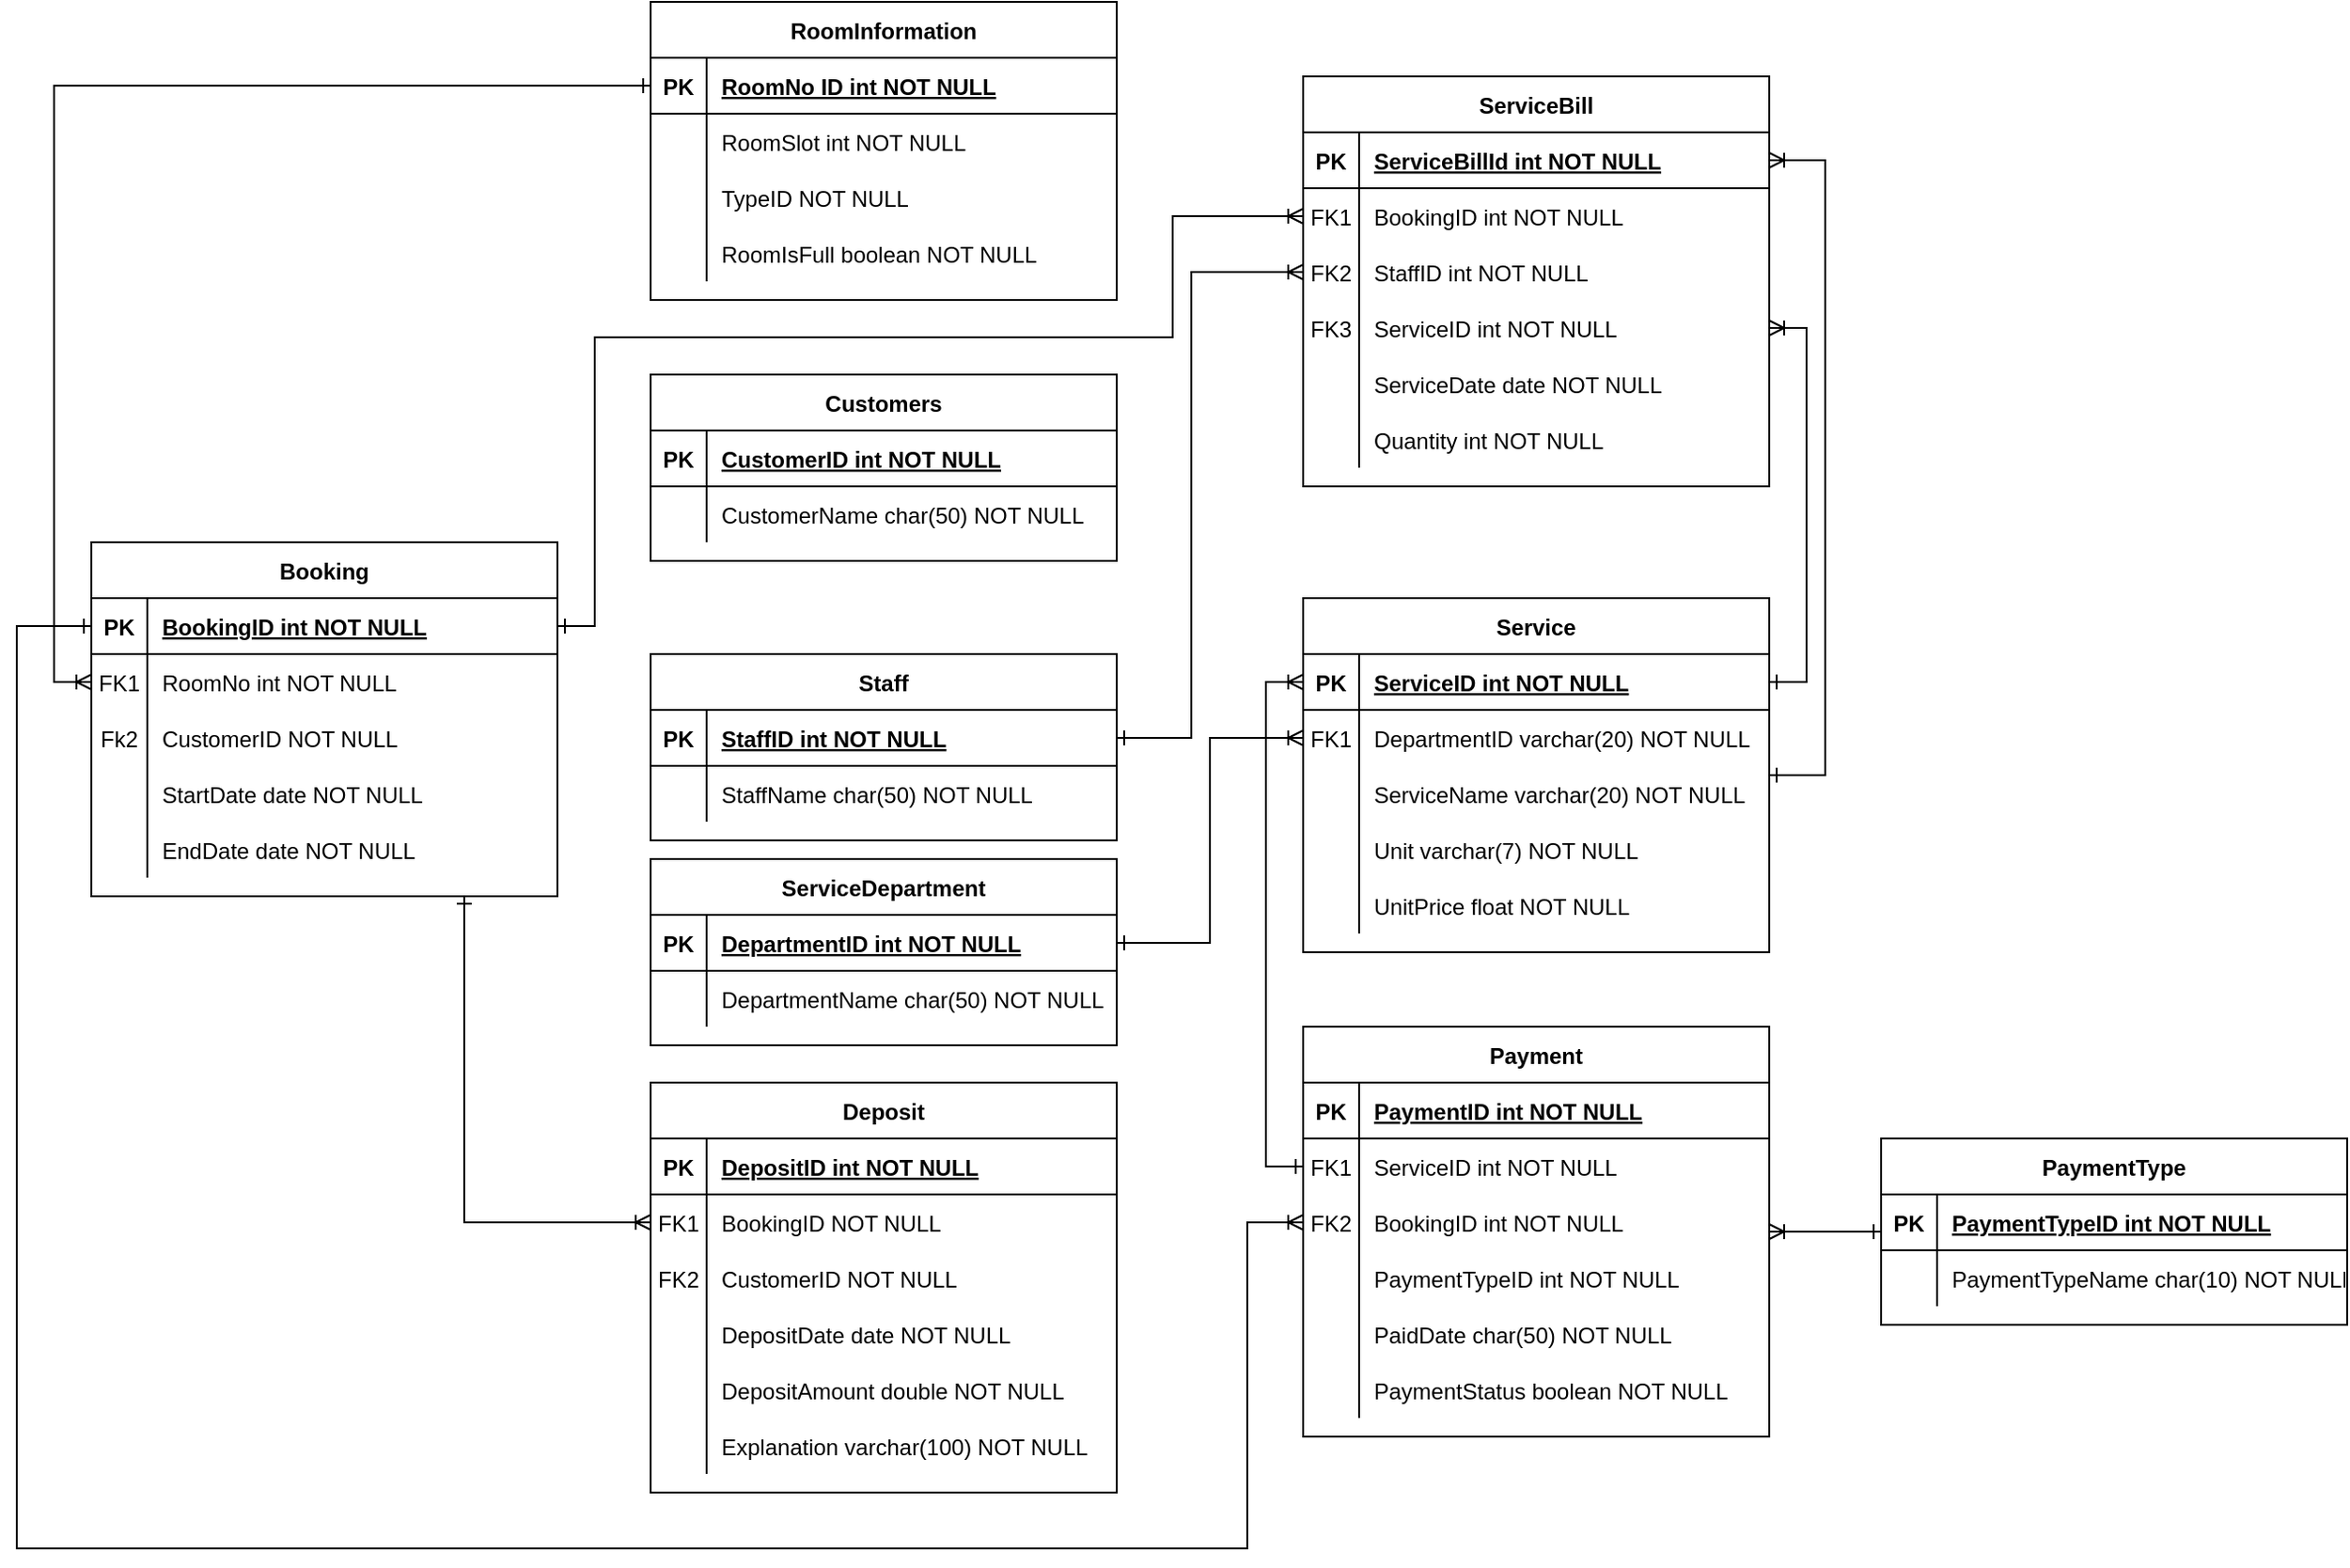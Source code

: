 <mxfile version="14.7.7" type="github">
  <diagram id="R2lEEEUBdFMjLlhIrx00" name="Page-1">
    <mxGraphModel dx="2333" dy="781" grid="1" gridSize="10" guides="1" tooltips="1" connect="1" arrows="1" fold="1" page="1" pageScale="1" pageWidth="850" pageHeight="1100" math="0" shadow="0" extFonts="Permanent Marker^https://fonts.googleapis.com/css?family=Permanent+Marker">
      <root>
        <mxCell id="0" />
        <mxCell id="1" parent="0" />
        <mxCell id="C-vyLk0tnHw3VtMMgP7b-1" value="" style="endArrow=ERoneToMany;startArrow=ERone;endFill=0;startFill=0;edgeStyle=orthogonalEdgeStyle;rounded=0;exitX=1;exitY=0.5;exitDx=0;exitDy=0;" parent="1" source="pdozgxHdHOySigWVWjLX-70" target="C-vyLk0tnHw3VtMMgP7b-6" edge="1">
          <mxGeometry width="100" height="100" relative="1" as="geometry">
            <mxPoint x="320" y="940" as="sourcePoint" />
            <mxPoint x="420" y="840" as="targetPoint" />
            <Array as="points">
              <mxPoint x="70" y="475" />
              <mxPoint x="70" y="320" />
              <mxPoint x="380" y="320" />
              <mxPoint x="380" y="255" />
            </Array>
          </mxGeometry>
        </mxCell>
        <mxCell id="C-vyLk0tnHw3VtMMgP7b-12" value="" style="edgeStyle=entityRelationEdgeStyle;endArrow=ERone;startArrow=ERoneToMany;endFill=0;startFill=0;rounded=0;" parent="1" source="C-vyLk0tnHw3VtMMgP7b-3" target="C-vyLk0tnHw3VtMMgP7b-13" edge="1">
          <mxGeometry width="100" height="100" relative="1" as="geometry">
            <mxPoint x="380" y="400" as="sourcePoint" />
            <mxPoint x="740" y="695" as="targetPoint" />
          </mxGeometry>
        </mxCell>
        <mxCell id="C-vyLk0tnHw3VtMMgP7b-2" value="ServiceBill" style="shape=table;startSize=30;container=1;collapsible=1;childLayout=tableLayout;fixedRows=1;rowLines=0;fontStyle=1;align=center;resizeLast=1;" parent="1" vertex="1">
          <mxGeometry x="450" y="180" width="250" height="220" as="geometry" />
        </mxCell>
        <mxCell id="C-vyLk0tnHw3VtMMgP7b-3" value="" style="shape=partialRectangle;collapsible=0;dropTarget=0;pointerEvents=0;fillColor=none;points=[[0,0.5],[1,0.5]];portConstraint=eastwest;top=0;left=0;right=0;bottom=1;" parent="C-vyLk0tnHw3VtMMgP7b-2" vertex="1">
          <mxGeometry y="30" width="250" height="30" as="geometry" />
        </mxCell>
        <mxCell id="C-vyLk0tnHw3VtMMgP7b-4" value="PK" style="shape=partialRectangle;overflow=hidden;connectable=0;fillColor=none;top=0;left=0;bottom=0;right=0;fontStyle=1;" parent="C-vyLk0tnHw3VtMMgP7b-3" vertex="1">
          <mxGeometry width="30" height="30" as="geometry" />
        </mxCell>
        <mxCell id="C-vyLk0tnHw3VtMMgP7b-5" value="ServiceBillId int NOT NULL " style="shape=partialRectangle;overflow=hidden;connectable=0;fillColor=none;top=0;left=0;bottom=0;right=0;align=left;spacingLeft=6;fontStyle=5;" parent="C-vyLk0tnHw3VtMMgP7b-3" vertex="1">
          <mxGeometry x="30" width="220" height="30" as="geometry" />
        </mxCell>
        <mxCell id="C-vyLk0tnHw3VtMMgP7b-6" value="" style="shape=partialRectangle;collapsible=0;dropTarget=0;pointerEvents=0;fillColor=none;points=[[0,0.5],[1,0.5]];portConstraint=eastwest;top=0;left=0;right=0;bottom=0;" parent="C-vyLk0tnHw3VtMMgP7b-2" vertex="1">
          <mxGeometry y="60" width="250" height="30" as="geometry" />
        </mxCell>
        <mxCell id="C-vyLk0tnHw3VtMMgP7b-7" value="FK1" style="shape=partialRectangle;overflow=hidden;connectable=0;fillColor=none;top=0;left=0;bottom=0;right=0;" parent="C-vyLk0tnHw3VtMMgP7b-6" vertex="1">
          <mxGeometry width="30" height="30" as="geometry" />
        </mxCell>
        <mxCell id="C-vyLk0tnHw3VtMMgP7b-8" value="BookingID int NOT NULL" style="shape=partialRectangle;overflow=hidden;connectable=0;fillColor=none;top=0;left=0;bottom=0;right=0;align=left;spacingLeft=6;" parent="C-vyLk0tnHw3VtMMgP7b-6" vertex="1">
          <mxGeometry x="30" width="220" height="30" as="geometry" />
        </mxCell>
        <mxCell id="3VsKUPw2C42cCpVu3yYq-6" value="" style="shape=partialRectangle;collapsible=0;dropTarget=0;pointerEvents=0;fillColor=none;points=[[0,0.5],[1,0.5]];portConstraint=eastwest;top=0;left=0;right=0;bottom=0;" parent="C-vyLk0tnHw3VtMMgP7b-2" vertex="1">
          <mxGeometry y="90" width="250" height="30" as="geometry" />
        </mxCell>
        <mxCell id="3VsKUPw2C42cCpVu3yYq-7" value="FK2" style="shape=partialRectangle;overflow=hidden;connectable=0;fillColor=none;top=0;left=0;bottom=0;right=0;" parent="3VsKUPw2C42cCpVu3yYq-6" vertex="1">
          <mxGeometry width="30" height="30" as="geometry" />
        </mxCell>
        <mxCell id="3VsKUPw2C42cCpVu3yYq-8" value="StaffID int NOT NULL" style="shape=partialRectangle;overflow=hidden;connectable=0;fillColor=none;top=0;left=0;bottom=0;right=0;align=left;spacingLeft=6;" parent="3VsKUPw2C42cCpVu3yYq-6" vertex="1">
          <mxGeometry x="30" width="220" height="30" as="geometry" />
        </mxCell>
        <mxCell id="3VsKUPw2C42cCpVu3yYq-26" value="" style="shape=partialRectangle;collapsible=0;dropTarget=0;pointerEvents=0;fillColor=none;points=[[0,0.5],[1,0.5]];portConstraint=eastwest;top=0;left=0;right=0;bottom=0;" parent="C-vyLk0tnHw3VtMMgP7b-2" vertex="1">
          <mxGeometry y="120" width="250" height="30" as="geometry" />
        </mxCell>
        <mxCell id="3VsKUPw2C42cCpVu3yYq-27" value="FK3" style="shape=partialRectangle;overflow=hidden;connectable=0;fillColor=none;top=0;left=0;bottom=0;right=0;" parent="3VsKUPw2C42cCpVu3yYq-26" vertex="1">
          <mxGeometry width="30" height="30" as="geometry" />
        </mxCell>
        <mxCell id="3VsKUPw2C42cCpVu3yYq-28" value="ServiceID int NOT NULL" style="shape=partialRectangle;overflow=hidden;connectable=0;fillColor=none;top=0;left=0;bottom=0;right=0;align=left;spacingLeft=6;" parent="3VsKUPw2C42cCpVu3yYq-26" vertex="1">
          <mxGeometry x="30" width="220" height="30" as="geometry" />
        </mxCell>
        <mxCell id="C-vyLk0tnHw3VtMMgP7b-9" value="" style="shape=partialRectangle;collapsible=0;dropTarget=0;pointerEvents=0;fillColor=none;points=[[0,0.5],[1,0.5]];portConstraint=eastwest;top=0;left=0;right=0;bottom=0;" parent="C-vyLk0tnHw3VtMMgP7b-2" vertex="1">
          <mxGeometry y="150" width="250" height="30" as="geometry" />
        </mxCell>
        <mxCell id="C-vyLk0tnHw3VtMMgP7b-10" value="" style="shape=partialRectangle;overflow=hidden;connectable=0;fillColor=none;top=0;left=0;bottom=0;right=0;" parent="C-vyLk0tnHw3VtMMgP7b-9" vertex="1">
          <mxGeometry width="30" height="30" as="geometry" />
        </mxCell>
        <mxCell id="C-vyLk0tnHw3VtMMgP7b-11" value="ServiceDate date NOT NULL" style="shape=partialRectangle;overflow=hidden;connectable=0;fillColor=none;top=0;left=0;bottom=0;right=0;align=left;spacingLeft=6;" parent="C-vyLk0tnHw3VtMMgP7b-9" vertex="1">
          <mxGeometry x="30" width="220" height="30" as="geometry" />
        </mxCell>
        <mxCell id="fxvT222xAMGo9lwEEvbv-1" value="" style="shape=partialRectangle;collapsible=0;dropTarget=0;pointerEvents=0;fillColor=none;points=[[0,0.5],[1,0.5]];portConstraint=eastwest;top=0;left=0;right=0;bottom=0;" parent="C-vyLk0tnHw3VtMMgP7b-2" vertex="1">
          <mxGeometry y="180" width="250" height="30" as="geometry" />
        </mxCell>
        <mxCell id="fxvT222xAMGo9lwEEvbv-2" value="" style="shape=partialRectangle;overflow=hidden;connectable=0;fillColor=none;top=0;left=0;bottom=0;right=0;" parent="fxvT222xAMGo9lwEEvbv-1" vertex="1">
          <mxGeometry width="30" height="30" as="geometry" />
        </mxCell>
        <mxCell id="fxvT222xAMGo9lwEEvbv-3" value="Quantity int NOT NULL" style="shape=partialRectangle;overflow=hidden;connectable=0;fillColor=none;top=0;left=0;bottom=0;right=0;align=left;spacingLeft=6;" parent="fxvT222xAMGo9lwEEvbv-1" vertex="1">
          <mxGeometry x="30" width="220" height="30" as="geometry" />
        </mxCell>
        <mxCell id="C-vyLk0tnHw3VtMMgP7b-13" value="Service" style="shape=table;startSize=30;container=1;collapsible=1;childLayout=tableLayout;fixedRows=1;rowLines=0;fontStyle=1;align=center;resizeLast=1;" parent="1" vertex="1">
          <mxGeometry x="450" y="460" width="250" height="190" as="geometry" />
        </mxCell>
        <mxCell id="C-vyLk0tnHw3VtMMgP7b-14" value="" style="shape=partialRectangle;collapsible=0;dropTarget=0;pointerEvents=0;fillColor=none;points=[[0,0.5],[1,0.5]];portConstraint=eastwest;top=0;left=0;right=0;bottom=1;" parent="C-vyLk0tnHw3VtMMgP7b-13" vertex="1">
          <mxGeometry y="30" width="250" height="30" as="geometry" />
        </mxCell>
        <mxCell id="C-vyLk0tnHw3VtMMgP7b-15" value="PK" style="shape=partialRectangle;overflow=hidden;connectable=0;fillColor=none;top=0;left=0;bottom=0;right=0;fontStyle=1;" parent="C-vyLk0tnHw3VtMMgP7b-14" vertex="1">
          <mxGeometry width="30" height="30" as="geometry" />
        </mxCell>
        <mxCell id="C-vyLk0tnHw3VtMMgP7b-16" value="ServiceID int NOT NULL " style="shape=partialRectangle;overflow=hidden;connectable=0;fillColor=none;top=0;left=0;bottom=0;right=0;align=left;spacingLeft=6;fontStyle=5;" parent="C-vyLk0tnHw3VtMMgP7b-14" vertex="1">
          <mxGeometry x="30" width="220" height="30" as="geometry" />
        </mxCell>
        <mxCell id="3VsKUPw2C42cCpVu3yYq-75" value="" style="shape=partialRectangle;collapsible=0;dropTarget=0;pointerEvents=0;fillColor=none;points=[[0,0.5],[1,0.5]];portConstraint=eastwest;top=0;left=0;right=0;bottom=0;" parent="C-vyLk0tnHw3VtMMgP7b-13" vertex="1">
          <mxGeometry y="60" width="250" height="30" as="geometry" />
        </mxCell>
        <mxCell id="3VsKUPw2C42cCpVu3yYq-76" value="FK1" style="shape=partialRectangle;overflow=hidden;connectable=0;fillColor=none;top=0;left=0;bottom=0;right=0;" parent="3VsKUPw2C42cCpVu3yYq-75" vertex="1">
          <mxGeometry width="30" height="30" as="geometry" />
        </mxCell>
        <mxCell id="3VsKUPw2C42cCpVu3yYq-77" value="DepartmentID varchar(20) NOT NULL" style="shape=partialRectangle;overflow=hidden;connectable=0;fillColor=none;top=0;left=0;bottom=0;right=0;align=left;spacingLeft=6;" parent="3VsKUPw2C42cCpVu3yYq-75" vertex="1">
          <mxGeometry x="30" width="220" height="30" as="geometry" />
        </mxCell>
        <mxCell id="pdozgxHdHOySigWVWjLX-59" value="" style="shape=partialRectangle;collapsible=0;dropTarget=0;pointerEvents=0;fillColor=none;points=[[0,0.5],[1,0.5]];portConstraint=eastwest;top=0;left=0;right=0;bottom=0;" parent="C-vyLk0tnHw3VtMMgP7b-13" vertex="1">
          <mxGeometry y="90" width="250" height="30" as="geometry" />
        </mxCell>
        <mxCell id="pdozgxHdHOySigWVWjLX-60" value="" style="shape=partialRectangle;overflow=hidden;connectable=0;fillColor=none;top=0;left=0;bottom=0;right=0;" parent="pdozgxHdHOySigWVWjLX-59" vertex="1">
          <mxGeometry width="30" height="30" as="geometry" />
        </mxCell>
        <mxCell id="pdozgxHdHOySigWVWjLX-61" value="ServiceName varchar(20) NOT NULL" style="shape=partialRectangle;overflow=hidden;connectable=0;fillColor=none;top=0;left=0;bottom=0;right=0;align=left;spacingLeft=6;" parent="pdozgxHdHOySigWVWjLX-59" vertex="1">
          <mxGeometry x="30" width="220" height="30" as="geometry" />
        </mxCell>
        <mxCell id="3VsKUPw2C42cCpVu3yYq-29" value="" style="shape=partialRectangle;collapsible=0;dropTarget=0;pointerEvents=0;fillColor=none;points=[[0,0.5],[1,0.5]];portConstraint=eastwest;top=0;left=0;right=0;bottom=0;" parent="C-vyLk0tnHw3VtMMgP7b-13" vertex="1">
          <mxGeometry y="120" width="250" height="30" as="geometry" />
        </mxCell>
        <mxCell id="3VsKUPw2C42cCpVu3yYq-30" value="" style="shape=partialRectangle;overflow=hidden;connectable=0;fillColor=none;top=0;left=0;bottom=0;right=0;" parent="3VsKUPw2C42cCpVu3yYq-29" vertex="1">
          <mxGeometry width="30" height="30" as="geometry" />
        </mxCell>
        <mxCell id="3VsKUPw2C42cCpVu3yYq-31" value="Unit varchar(7) NOT NULL" style="shape=partialRectangle;overflow=hidden;connectable=0;fillColor=none;top=0;left=0;bottom=0;right=0;align=left;spacingLeft=6;" parent="3VsKUPw2C42cCpVu3yYq-29" vertex="1">
          <mxGeometry x="30" width="220" height="30" as="geometry" />
        </mxCell>
        <mxCell id="3VsKUPw2C42cCpVu3yYq-32" value="" style="shape=partialRectangle;collapsible=0;dropTarget=0;pointerEvents=0;fillColor=none;points=[[0,0.5],[1,0.5]];portConstraint=eastwest;top=0;left=0;right=0;bottom=0;" parent="C-vyLk0tnHw3VtMMgP7b-13" vertex="1">
          <mxGeometry y="150" width="250" height="30" as="geometry" />
        </mxCell>
        <mxCell id="3VsKUPw2C42cCpVu3yYq-33" value="" style="shape=partialRectangle;overflow=hidden;connectable=0;fillColor=none;top=0;left=0;bottom=0;right=0;" parent="3VsKUPw2C42cCpVu3yYq-32" vertex="1">
          <mxGeometry width="30" height="30" as="geometry" />
        </mxCell>
        <mxCell id="3VsKUPw2C42cCpVu3yYq-34" value="UnitPrice float NOT NULL" style="shape=partialRectangle;overflow=hidden;connectable=0;fillColor=none;top=0;left=0;bottom=0;right=0;align=left;spacingLeft=6;" parent="3VsKUPw2C42cCpVu3yYq-32" vertex="1">
          <mxGeometry x="30" width="220" height="30" as="geometry" />
        </mxCell>
        <mxCell id="C-vyLk0tnHw3VtMMgP7b-23" value="Customers" style="shape=table;startSize=30;container=1;collapsible=1;childLayout=tableLayout;fixedRows=1;rowLines=0;fontStyle=1;align=center;resizeLast=1;" parent="1" vertex="1">
          <mxGeometry x="100" y="340" width="250" height="100" as="geometry" />
        </mxCell>
        <mxCell id="C-vyLk0tnHw3VtMMgP7b-24" value="" style="shape=partialRectangle;collapsible=0;dropTarget=0;pointerEvents=0;fillColor=none;points=[[0,0.5],[1,0.5]];portConstraint=eastwest;top=0;left=0;right=0;bottom=1;" parent="C-vyLk0tnHw3VtMMgP7b-23" vertex="1">
          <mxGeometry y="30" width="250" height="30" as="geometry" />
        </mxCell>
        <mxCell id="C-vyLk0tnHw3VtMMgP7b-25" value="PK" style="shape=partialRectangle;overflow=hidden;connectable=0;fillColor=none;top=0;left=0;bottom=0;right=0;fontStyle=1;" parent="C-vyLk0tnHw3VtMMgP7b-24" vertex="1">
          <mxGeometry width="30" height="30" as="geometry" />
        </mxCell>
        <mxCell id="C-vyLk0tnHw3VtMMgP7b-26" value="CustomerID int NOT NULL " style="shape=partialRectangle;overflow=hidden;connectable=0;fillColor=none;top=0;left=0;bottom=0;right=0;align=left;spacingLeft=6;fontStyle=5;" parent="C-vyLk0tnHw3VtMMgP7b-24" vertex="1">
          <mxGeometry x="30" width="220" height="30" as="geometry" />
        </mxCell>
        <mxCell id="C-vyLk0tnHw3VtMMgP7b-27" value="" style="shape=partialRectangle;collapsible=0;dropTarget=0;pointerEvents=0;fillColor=none;points=[[0,0.5],[1,0.5]];portConstraint=eastwest;top=0;left=0;right=0;bottom=0;" parent="C-vyLk0tnHw3VtMMgP7b-23" vertex="1">
          <mxGeometry y="60" width="250" height="30" as="geometry" />
        </mxCell>
        <mxCell id="C-vyLk0tnHw3VtMMgP7b-28" value="" style="shape=partialRectangle;overflow=hidden;connectable=0;fillColor=none;top=0;left=0;bottom=0;right=0;" parent="C-vyLk0tnHw3VtMMgP7b-27" vertex="1">
          <mxGeometry width="30" height="30" as="geometry" />
        </mxCell>
        <mxCell id="C-vyLk0tnHw3VtMMgP7b-29" value="CustomerName char(50) NOT NULL" style="shape=partialRectangle;overflow=hidden;connectable=0;fillColor=none;top=0;left=0;bottom=0;right=0;align=left;spacingLeft=6;" parent="C-vyLk0tnHw3VtMMgP7b-27" vertex="1">
          <mxGeometry x="30" width="220" height="30" as="geometry" />
        </mxCell>
        <mxCell id="3VsKUPw2C42cCpVu3yYq-9" value="Staff" style="shape=table;startSize=30;container=1;collapsible=1;childLayout=tableLayout;fixedRows=1;rowLines=0;fontStyle=1;align=center;resizeLast=1;" parent="1" vertex="1">
          <mxGeometry x="100" y="490" width="250" height="100" as="geometry" />
        </mxCell>
        <mxCell id="3VsKUPw2C42cCpVu3yYq-10" value="" style="shape=partialRectangle;collapsible=0;dropTarget=0;pointerEvents=0;fillColor=none;points=[[0,0.5],[1,0.5]];portConstraint=eastwest;top=0;left=0;right=0;bottom=1;" parent="3VsKUPw2C42cCpVu3yYq-9" vertex="1">
          <mxGeometry y="30" width="250" height="30" as="geometry" />
        </mxCell>
        <mxCell id="3VsKUPw2C42cCpVu3yYq-11" value="PK" style="shape=partialRectangle;overflow=hidden;connectable=0;fillColor=none;top=0;left=0;bottom=0;right=0;fontStyle=1;" parent="3VsKUPw2C42cCpVu3yYq-10" vertex="1">
          <mxGeometry width="30" height="30" as="geometry" />
        </mxCell>
        <mxCell id="3VsKUPw2C42cCpVu3yYq-12" value="StaffID int NOT NULL " style="shape=partialRectangle;overflow=hidden;connectable=0;fillColor=none;top=0;left=0;bottom=0;right=0;align=left;spacingLeft=6;fontStyle=5;" parent="3VsKUPw2C42cCpVu3yYq-10" vertex="1">
          <mxGeometry x="30" width="220" height="30" as="geometry" />
        </mxCell>
        <mxCell id="3VsKUPw2C42cCpVu3yYq-13" value="" style="shape=partialRectangle;collapsible=0;dropTarget=0;pointerEvents=0;fillColor=none;points=[[0,0.5],[1,0.5]];portConstraint=eastwest;top=0;left=0;right=0;bottom=0;" parent="3VsKUPw2C42cCpVu3yYq-9" vertex="1">
          <mxGeometry y="60" width="250" height="30" as="geometry" />
        </mxCell>
        <mxCell id="3VsKUPw2C42cCpVu3yYq-14" value="" style="shape=partialRectangle;overflow=hidden;connectable=0;fillColor=none;top=0;left=0;bottom=0;right=0;" parent="3VsKUPw2C42cCpVu3yYq-13" vertex="1">
          <mxGeometry width="30" height="30" as="geometry" />
        </mxCell>
        <mxCell id="3VsKUPw2C42cCpVu3yYq-15" value="StaffName char(50) NOT NULL" style="shape=partialRectangle;overflow=hidden;connectable=0;fillColor=none;top=0;left=0;bottom=0;right=0;align=left;spacingLeft=6;" parent="3VsKUPw2C42cCpVu3yYq-13" vertex="1">
          <mxGeometry x="30" width="220" height="30" as="geometry" />
        </mxCell>
        <mxCell id="3VsKUPw2C42cCpVu3yYq-19" value="ServiceDepartment" style="shape=table;startSize=30;container=1;collapsible=1;childLayout=tableLayout;fixedRows=1;rowLines=0;fontStyle=1;align=center;resizeLast=1;" parent="1" vertex="1">
          <mxGeometry x="100" y="600" width="250" height="100" as="geometry" />
        </mxCell>
        <mxCell id="3VsKUPw2C42cCpVu3yYq-20" value="" style="shape=partialRectangle;collapsible=0;dropTarget=0;pointerEvents=0;fillColor=none;points=[[0,0.5],[1,0.5]];portConstraint=eastwest;top=0;left=0;right=0;bottom=1;" parent="3VsKUPw2C42cCpVu3yYq-19" vertex="1">
          <mxGeometry y="30" width="250" height="30" as="geometry" />
        </mxCell>
        <mxCell id="3VsKUPw2C42cCpVu3yYq-21" value="PK" style="shape=partialRectangle;overflow=hidden;connectable=0;fillColor=none;top=0;left=0;bottom=0;right=0;fontStyle=1;" parent="3VsKUPw2C42cCpVu3yYq-20" vertex="1">
          <mxGeometry width="30" height="30" as="geometry" />
        </mxCell>
        <mxCell id="3VsKUPw2C42cCpVu3yYq-22" value="DepartmentID int NOT NULL " style="shape=partialRectangle;overflow=hidden;connectable=0;fillColor=none;top=0;left=0;bottom=0;right=0;align=left;spacingLeft=6;fontStyle=5;" parent="3VsKUPw2C42cCpVu3yYq-20" vertex="1">
          <mxGeometry x="30" width="220" height="30" as="geometry" />
        </mxCell>
        <mxCell id="3VsKUPw2C42cCpVu3yYq-23" value="" style="shape=partialRectangle;collapsible=0;dropTarget=0;pointerEvents=0;fillColor=none;points=[[0,0.5],[1,0.5]];portConstraint=eastwest;top=0;left=0;right=0;bottom=0;" parent="3VsKUPw2C42cCpVu3yYq-19" vertex="1">
          <mxGeometry y="60" width="250" height="30" as="geometry" />
        </mxCell>
        <mxCell id="3VsKUPw2C42cCpVu3yYq-24" value="" style="shape=partialRectangle;overflow=hidden;connectable=0;fillColor=none;top=0;left=0;bottom=0;right=0;" parent="3VsKUPw2C42cCpVu3yYq-23" vertex="1">
          <mxGeometry width="30" height="30" as="geometry" />
        </mxCell>
        <mxCell id="3VsKUPw2C42cCpVu3yYq-25" value="DepartmentName char(50) NOT NULL" style="shape=partialRectangle;overflow=hidden;connectable=0;fillColor=none;top=0;left=0;bottom=0;right=0;align=left;spacingLeft=6;" parent="3VsKUPw2C42cCpVu3yYq-23" vertex="1">
          <mxGeometry x="30" width="220" height="30" as="geometry" />
        </mxCell>
        <mxCell id="3VsKUPw2C42cCpVu3yYq-38" value="Deposit" style="shape=table;startSize=30;container=1;collapsible=1;childLayout=tableLayout;fixedRows=1;rowLines=0;fontStyle=1;align=center;resizeLast=1;" parent="1" vertex="1">
          <mxGeometry x="100" y="720" width="250" height="220" as="geometry" />
        </mxCell>
        <mxCell id="3VsKUPw2C42cCpVu3yYq-39" value="" style="shape=partialRectangle;collapsible=0;dropTarget=0;pointerEvents=0;fillColor=none;points=[[0,0.5],[1,0.5]];portConstraint=eastwest;top=0;left=0;right=0;bottom=1;" parent="3VsKUPw2C42cCpVu3yYq-38" vertex="1">
          <mxGeometry y="30" width="250" height="30" as="geometry" />
        </mxCell>
        <mxCell id="3VsKUPw2C42cCpVu3yYq-40" value="PK" style="shape=partialRectangle;overflow=hidden;connectable=0;fillColor=none;top=0;left=0;bottom=0;right=0;fontStyle=1;" parent="3VsKUPw2C42cCpVu3yYq-39" vertex="1">
          <mxGeometry width="30" height="30" as="geometry" />
        </mxCell>
        <mxCell id="3VsKUPw2C42cCpVu3yYq-41" value="DepositID int NOT NULL " style="shape=partialRectangle;overflow=hidden;connectable=0;fillColor=none;top=0;left=0;bottom=0;right=0;align=left;spacingLeft=6;fontStyle=5;" parent="3VsKUPw2C42cCpVu3yYq-39" vertex="1">
          <mxGeometry x="30" width="220" height="30" as="geometry" />
        </mxCell>
        <mxCell id="3VsKUPw2C42cCpVu3yYq-48" value="" style="shape=partialRectangle;collapsible=0;dropTarget=0;pointerEvents=0;fillColor=none;points=[[0,0.5],[1,0.5]];portConstraint=eastwest;top=0;left=0;right=0;bottom=0;" parent="3VsKUPw2C42cCpVu3yYq-38" vertex="1">
          <mxGeometry y="60" width="250" height="30" as="geometry" />
        </mxCell>
        <mxCell id="3VsKUPw2C42cCpVu3yYq-49" value="FK1" style="shape=partialRectangle;overflow=hidden;connectable=0;fillColor=none;top=0;left=0;bottom=0;right=0;" parent="3VsKUPw2C42cCpVu3yYq-48" vertex="1">
          <mxGeometry width="30" height="30" as="geometry" />
        </mxCell>
        <mxCell id="3VsKUPw2C42cCpVu3yYq-50" value="BookingID NOT NULL" style="shape=partialRectangle;overflow=hidden;connectable=0;fillColor=none;top=0;left=0;bottom=0;right=0;align=left;spacingLeft=6;" parent="3VsKUPw2C42cCpVu3yYq-48" vertex="1">
          <mxGeometry x="30" width="220" height="30" as="geometry" />
        </mxCell>
        <mxCell id="02pUx_h28aILRqXFC5u3-17" value="" style="shape=partialRectangle;collapsible=0;dropTarget=0;pointerEvents=0;fillColor=none;points=[[0,0.5],[1,0.5]];portConstraint=eastwest;top=0;left=0;right=0;bottom=0;" vertex="1" parent="3VsKUPw2C42cCpVu3yYq-38">
          <mxGeometry y="90" width="250" height="30" as="geometry" />
        </mxCell>
        <mxCell id="02pUx_h28aILRqXFC5u3-18" value="FK2" style="shape=partialRectangle;overflow=hidden;connectable=0;fillColor=none;top=0;left=0;bottom=0;right=0;" vertex="1" parent="02pUx_h28aILRqXFC5u3-17">
          <mxGeometry width="30" height="30" as="geometry" />
        </mxCell>
        <mxCell id="02pUx_h28aILRqXFC5u3-19" value="CustomerID NOT NULL" style="shape=partialRectangle;overflow=hidden;connectable=0;fillColor=none;top=0;left=0;bottom=0;right=0;align=left;spacingLeft=6;" vertex="1" parent="02pUx_h28aILRqXFC5u3-17">
          <mxGeometry x="30" width="220" height="30" as="geometry" />
        </mxCell>
        <mxCell id="3VsKUPw2C42cCpVu3yYq-42" value="" style="shape=partialRectangle;collapsible=0;dropTarget=0;pointerEvents=0;fillColor=none;points=[[0,0.5],[1,0.5]];portConstraint=eastwest;top=0;left=0;right=0;bottom=0;" parent="3VsKUPw2C42cCpVu3yYq-38" vertex="1">
          <mxGeometry y="120" width="250" height="30" as="geometry" />
        </mxCell>
        <mxCell id="3VsKUPw2C42cCpVu3yYq-43" value="" style="shape=partialRectangle;overflow=hidden;connectable=0;fillColor=none;top=0;left=0;bottom=0;right=0;" parent="3VsKUPw2C42cCpVu3yYq-42" vertex="1">
          <mxGeometry width="30" height="30" as="geometry" />
        </mxCell>
        <mxCell id="3VsKUPw2C42cCpVu3yYq-44" value="DepositDate date NOT NULL" style="shape=partialRectangle;overflow=hidden;connectable=0;fillColor=none;top=0;left=0;bottom=0;right=0;align=left;spacingLeft=6;" parent="3VsKUPw2C42cCpVu3yYq-42" vertex="1">
          <mxGeometry x="30" width="220" height="30" as="geometry" />
        </mxCell>
        <mxCell id="3VsKUPw2C42cCpVu3yYq-45" value="" style="shape=partialRectangle;collapsible=0;dropTarget=0;pointerEvents=0;fillColor=none;points=[[0,0.5],[1,0.5]];portConstraint=eastwest;top=0;left=0;right=0;bottom=0;" parent="3VsKUPw2C42cCpVu3yYq-38" vertex="1">
          <mxGeometry y="150" width="250" height="30" as="geometry" />
        </mxCell>
        <mxCell id="3VsKUPw2C42cCpVu3yYq-46" value="" style="shape=partialRectangle;overflow=hidden;connectable=0;fillColor=none;top=0;left=0;bottom=0;right=0;" parent="3VsKUPw2C42cCpVu3yYq-45" vertex="1">
          <mxGeometry width="30" height="30" as="geometry" />
        </mxCell>
        <mxCell id="3VsKUPw2C42cCpVu3yYq-47" value="DepositAmount double NOT NULL" style="shape=partialRectangle;overflow=hidden;connectable=0;fillColor=none;top=0;left=0;bottom=0;right=0;align=left;spacingLeft=6;" parent="3VsKUPw2C42cCpVu3yYq-45" vertex="1">
          <mxGeometry x="30" width="220" height="30" as="geometry" />
        </mxCell>
        <mxCell id="3VsKUPw2C42cCpVu3yYq-54" value="" style="shape=partialRectangle;collapsible=0;dropTarget=0;pointerEvents=0;fillColor=none;points=[[0,0.5],[1,0.5]];portConstraint=eastwest;top=0;left=0;right=0;bottom=0;" parent="3VsKUPw2C42cCpVu3yYq-38" vertex="1">
          <mxGeometry y="180" width="250" height="30" as="geometry" />
        </mxCell>
        <mxCell id="3VsKUPw2C42cCpVu3yYq-55" value="" style="shape=partialRectangle;overflow=hidden;connectable=0;fillColor=none;top=0;left=0;bottom=0;right=0;" parent="3VsKUPw2C42cCpVu3yYq-54" vertex="1">
          <mxGeometry width="30" height="30" as="geometry" />
        </mxCell>
        <mxCell id="3VsKUPw2C42cCpVu3yYq-56" value="Explanation varchar(100) NOT NULL" style="shape=partialRectangle;overflow=hidden;connectable=0;fillColor=none;top=0;left=0;bottom=0;right=0;align=left;spacingLeft=6;" parent="3VsKUPw2C42cCpVu3yYq-54" vertex="1">
          <mxGeometry x="30" width="220" height="30" as="geometry" />
        </mxCell>
        <mxCell id="3VsKUPw2C42cCpVu3yYq-78" style="edgeStyle=orthogonalEdgeStyle;rounded=0;orthogonalLoop=1;jettySize=auto;html=1;startArrow=ERoneToMany;startFill=0;endArrow=ERone;endFill=0;exitX=1;exitY=0.5;exitDx=0;exitDy=0;" parent="1" source="3VsKUPw2C42cCpVu3yYq-26" target="C-vyLk0tnHw3VtMMgP7b-14" edge="1">
          <mxGeometry relative="1" as="geometry">
            <Array as="points">
              <mxPoint x="720" y="315" />
              <mxPoint x="720" y="505" />
            </Array>
          </mxGeometry>
        </mxCell>
        <mxCell id="fxvT222xAMGo9lwEEvbv-7" value="RoomInformation" style="shape=table;startSize=30;container=1;collapsible=1;childLayout=tableLayout;fixedRows=1;rowLines=0;fontStyle=1;align=center;resizeLast=1;" parent="1" vertex="1">
          <mxGeometry x="100" y="140" width="250" height="160" as="geometry" />
        </mxCell>
        <mxCell id="fxvT222xAMGo9lwEEvbv-8" value="" style="shape=partialRectangle;collapsible=0;dropTarget=0;pointerEvents=0;fillColor=none;points=[[0,0.5],[1,0.5]];portConstraint=eastwest;top=0;left=0;right=0;bottom=1;" parent="fxvT222xAMGo9lwEEvbv-7" vertex="1">
          <mxGeometry y="30" width="250" height="30" as="geometry" />
        </mxCell>
        <mxCell id="fxvT222xAMGo9lwEEvbv-9" value="PK" style="shape=partialRectangle;overflow=hidden;connectable=0;fillColor=none;top=0;left=0;bottom=0;right=0;fontStyle=1;" parent="fxvT222xAMGo9lwEEvbv-8" vertex="1">
          <mxGeometry width="30" height="30" as="geometry" />
        </mxCell>
        <mxCell id="fxvT222xAMGo9lwEEvbv-10" value="RoomNo ID int NOT NULL " style="shape=partialRectangle;overflow=hidden;connectable=0;fillColor=none;top=0;left=0;bottom=0;right=0;align=left;spacingLeft=6;fontStyle=5;" parent="fxvT222xAMGo9lwEEvbv-8" vertex="1">
          <mxGeometry x="30" width="220" height="30" as="geometry" />
        </mxCell>
        <mxCell id="fxvT222xAMGo9lwEEvbv-11" value="" style="shape=partialRectangle;collapsible=0;dropTarget=0;pointerEvents=0;fillColor=none;points=[[0,0.5],[1,0.5]];portConstraint=eastwest;top=0;left=0;right=0;bottom=0;" parent="fxvT222xAMGo9lwEEvbv-7" vertex="1">
          <mxGeometry y="60" width="250" height="30" as="geometry" />
        </mxCell>
        <mxCell id="fxvT222xAMGo9lwEEvbv-12" value="" style="shape=partialRectangle;overflow=hidden;connectable=0;fillColor=none;top=0;left=0;bottom=0;right=0;" parent="fxvT222xAMGo9lwEEvbv-11" vertex="1">
          <mxGeometry width="30" height="30" as="geometry" />
        </mxCell>
        <mxCell id="fxvT222xAMGo9lwEEvbv-13" value="RoomSlot int NOT NULL" style="shape=partialRectangle;overflow=hidden;connectable=0;fillColor=none;top=0;left=0;bottom=0;right=0;align=left;spacingLeft=6;" parent="fxvT222xAMGo9lwEEvbv-11" vertex="1">
          <mxGeometry x="30" width="220" height="30" as="geometry" />
        </mxCell>
        <mxCell id="fxvT222xAMGo9lwEEvbv-14" value="" style="shape=partialRectangle;collapsible=0;dropTarget=0;pointerEvents=0;fillColor=none;points=[[0,0.5],[1,0.5]];portConstraint=eastwest;top=0;left=0;right=0;bottom=0;" parent="fxvT222xAMGo9lwEEvbv-7" vertex="1">
          <mxGeometry y="90" width="250" height="30" as="geometry" />
        </mxCell>
        <mxCell id="fxvT222xAMGo9lwEEvbv-15" value="" style="shape=partialRectangle;overflow=hidden;connectable=0;fillColor=none;top=0;left=0;bottom=0;right=0;" parent="fxvT222xAMGo9lwEEvbv-14" vertex="1">
          <mxGeometry width="30" height="30" as="geometry" />
        </mxCell>
        <mxCell id="fxvT222xAMGo9lwEEvbv-16" value="TypeID NOT NULL" style="shape=partialRectangle;overflow=hidden;connectable=0;fillColor=none;top=0;left=0;bottom=0;right=0;align=left;spacingLeft=6;" parent="fxvT222xAMGo9lwEEvbv-14" vertex="1">
          <mxGeometry x="30" width="220" height="30" as="geometry" />
        </mxCell>
        <mxCell id="pdozgxHdHOySigWVWjLX-66" value="" style="shape=partialRectangle;collapsible=0;dropTarget=0;pointerEvents=0;fillColor=none;points=[[0,0.5],[1,0.5]];portConstraint=eastwest;top=0;left=0;right=0;bottom=0;" parent="fxvT222xAMGo9lwEEvbv-7" vertex="1">
          <mxGeometry y="120" width="250" height="30" as="geometry" />
        </mxCell>
        <mxCell id="pdozgxHdHOySigWVWjLX-67" value="" style="shape=partialRectangle;overflow=hidden;connectable=0;fillColor=none;top=0;left=0;bottom=0;right=0;" parent="pdozgxHdHOySigWVWjLX-66" vertex="1">
          <mxGeometry width="30" height="30" as="geometry" />
        </mxCell>
        <mxCell id="pdozgxHdHOySigWVWjLX-68" value="RoomIsFull boolean NOT NULL" style="shape=partialRectangle;overflow=hidden;connectable=0;fillColor=none;top=0;left=0;bottom=0;right=0;align=left;spacingLeft=6;" parent="pdozgxHdHOySigWVWjLX-66" vertex="1">
          <mxGeometry x="30" width="220" height="30" as="geometry" />
        </mxCell>
        <mxCell id="pdozgxHdHOySigWVWjLX-49" style="edgeStyle=orthogonalEdgeStyle;rounded=0;orthogonalLoop=1;jettySize=auto;html=1;startArrow=ERoneToMany;startFill=0;endArrow=ERone;endFill=0;" parent="1" source="pdozgxHdHOySigWVWjLX-17" target="pdozgxHdHOySigWVWjLX-33" edge="1">
          <mxGeometry relative="1" as="geometry" />
        </mxCell>
        <mxCell id="pdozgxHdHOySigWVWjLX-17" value="Payment" style="shape=table;startSize=30;container=1;collapsible=1;childLayout=tableLayout;fixedRows=1;rowLines=0;fontStyle=1;align=center;resizeLast=1;" parent="1" vertex="1">
          <mxGeometry x="450" y="690" width="250" height="220" as="geometry" />
        </mxCell>
        <mxCell id="pdozgxHdHOySigWVWjLX-18" value="" style="shape=partialRectangle;collapsible=0;dropTarget=0;pointerEvents=0;fillColor=none;points=[[0,0.5],[1,0.5]];portConstraint=eastwest;top=0;left=0;right=0;bottom=1;" parent="pdozgxHdHOySigWVWjLX-17" vertex="1">
          <mxGeometry y="30" width="250" height="30" as="geometry" />
        </mxCell>
        <mxCell id="pdozgxHdHOySigWVWjLX-19" value="PK" style="shape=partialRectangle;overflow=hidden;connectable=0;fillColor=none;top=0;left=0;bottom=0;right=0;fontStyle=1;" parent="pdozgxHdHOySigWVWjLX-18" vertex="1">
          <mxGeometry width="30" height="30" as="geometry" />
        </mxCell>
        <mxCell id="pdozgxHdHOySigWVWjLX-20" value="PaymentID int NOT NULL " style="shape=partialRectangle;overflow=hidden;connectable=0;fillColor=none;top=0;left=0;bottom=0;right=0;align=left;spacingLeft=6;fontStyle=5;" parent="pdozgxHdHOySigWVWjLX-18" vertex="1">
          <mxGeometry x="30" width="220" height="30" as="geometry" />
        </mxCell>
        <mxCell id="pdozgxHdHOySigWVWjLX-21" value="" style="shape=partialRectangle;collapsible=0;dropTarget=0;pointerEvents=0;fillColor=none;points=[[0,0.5],[1,0.5]];portConstraint=eastwest;top=0;left=0;right=0;bottom=0;" parent="pdozgxHdHOySigWVWjLX-17" vertex="1">
          <mxGeometry y="60" width="250" height="30" as="geometry" />
        </mxCell>
        <mxCell id="pdozgxHdHOySigWVWjLX-22" value="FK1" style="shape=partialRectangle;overflow=hidden;connectable=0;fillColor=none;top=0;left=0;bottom=0;right=0;" parent="pdozgxHdHOySigWVWjLX-21" vertex="1">
          <mxGeometry width="30" height="30" as="geometry" />
        </mxCell>
        <mxCell id="pdozgxHdHOySigWVWjLX-23" value="ServiceID int NOT NULL" style="shape=partialRectangle;overflow=hidden;connectable=0;fillColor=none;top=0;left=0;bottom=0;right=0;align=left;spacingLeft=6;" parent="pdozgxHdHOySigWVWjLX-21" vertex="1">
          <mxGeometry x="30" width="220" height="30" as="geometry" />
        </mxCell>
        <mxCell id="rnZHDQ94d9MbGasuKMDL-1" value="" style="shape=partialRectangle;collapsible=0;dropTarget=0;pointerEvents=0;fillColor=none;points=[[0,0.5],[1,0.5]];portConstraint=eastwest;top=0;left=0;right=0;bottom=0;" parent="pdozgxHdHOySigWVWjLX-17" vertex="1">
          <mxGeometry y="90" width="250" height="30" as="geometry" />
        </mxCell>
        <mxCell id="rnZHDQ94d9MbGasuKMDL-2" value="FK2" style="shape=partialRectangle;overflow=hidden;connectable=0;fillColor=none;top=0;left=0;bottom=0;right=0;" parent="rnZHDQ94d9MbGasuKMDL-1" vertex="1">
          <mxGeometry width="30" height="30" as="geometry" />
        </mxCell>
        <mxCell id="rnZHDQ94d9MbGasuKMDL-3" value="BookingID int NOT NULL" style="shape=partialRectangle;overflow=hidden;connectable=0;fillColor=none;top=0;left=0;bottom=0;right=0;align=left;spacingLeft=6;" parent="rnZHDQ94d9MbGasuKMDL-1" vertex="1">
          <mxGeometry x="30" width="220" height="30" as="geometry" />
        </mxCell>
        <mxCell id="pdozgxHdHOySigWVWjLX-24" value="" style="shape=partialRectangle;collapsible=0;dropTarget=0;pointerEvents=0;fillColor=none;points=[[0,0.5],[1,0.5]];portConstraint=eastwest;top=0;left=0;right=0;bottom=0;" parent="pdozgxHdHOySigWVWjLX-17" vertex="1">
          <mxGeometry y="120" width="250" height="30" as="geometry" />
        </mxCell>
        <mxCell id="pdozgxHdHOySigWVWjLX-25" value="" style="shape=partialRectangle;overflow=hidden;connectable=0;fillColor=none;top=0;left=0;bottom=0;right=0;" parent="pdozgxHdHOySigWVWjLX-24" vertex="1">
          <mxGeometry width="30" height="30" as="geometry" />
        </mxCell>
        <mxCell id="pdozgxHdHOySigWVWjLX-26" value="PaymentTypeID int NOT NULL" style="shape=partialRectangle;overflow=hidden;connectable=0;fillColor=none;top=0;left=0;bottom=0;right=0;align=left;spacingLeft=6;" parent="pdozgxHdHOySigWVWjLX-24" vertex="1">
          <mxGeometry x="30" width="220" height="30" as="geometry" />
        </mxCell>
        <mxCell id="pdozgxHdHOySigWVWjLX-30" value="" style="shape=partialRectangle;collapsible=0;dropTarget=0;pointerEvents=0;fillColor=none;points=[[0,0.5],[1,0.5]];portConstraint=eastwest;top=0;left=0;right=0;bottom=0;" parent="pdozgxHdHOySigWVWjLX-17" vertex="1">
          <mxGeometry y="150" width="250" height="30" as="geometry" />
        </mxCell>
        <mxCell id="pdozgxHdHOySigWVWjLX-31" value="" style="shape=partialRectangle;overflow=hidden;connectable=0;fillColor=none;top=0;left=0;bottom=0;right=0;" parent="pdozgxHdHOySigWVWjLX-30" vertex="1">
          <mxGeometry width="30" height="30" as="geometry" />
        </mxCell>
        <mxCell id="pdozgxHdHOySigWVWjLX-32" value="PaidDate char(50) NOT NULL" style="shape=partialRectangle;overflow=hidden;connectable=0;fillColor=none;top=0;left=0;bottom=0;right=0;align=left;spacingLeft=6;" parent="pdozgxHdHOySigWVWjLX-30" vertex="1">
          <mxGeometry x="30" width="220" height="30" as="geometry" />
        </mxCell>
        <mxCell id="pdozgxHdHOySigWVWjLX-50" value="" style="shape=partialRectangle;collapsible=0;dropTarget=0;pointerEvents=0;fillColor=none;points=[[0,0.5],[1,0.5]];portConstraint=eastwest;top=0;left=0;right=0;bottom=0;" parent="pdozgxHdHOySigWVWjLX-17" vertex="1">
          <mxGeometry y="180" width="250" height="30" as="geometry" />
        </mxCell>
        <mxCell id="pdozgxHdHOySigWVWjLX-51" value="" style="shape=partialRectangle;overflow=hidden;connectable=0;fillColor=none;top=0;left=0;bottom=0;right=0;" parent="pdozgxHdHOySigWVWjLX-50" vertex="1">
          <mxGeometry width="30" height="30" as="geometry" />
        </mxCell>
        <mxCell id="pdozgxHdHOySigWVWjLX-52" value="PaymentStatus boolean NOT NULL" style="shape=partialRectangle;overflow=hidden;connectable=0;fillColor=none;top=0;left=0;bottom=0;right=0;align=left;spacingLeft=6;" parent="pdozgxHdHOySigWVWjLX-50" vertex="1">
          <mxGeometry x="30" width="220" height="30" as="geometry" />
        </mxCell>
        <mxCell id="pdozgxHdHOySigWVWjLX-33" value="PaymentType" style="shape=table;startSize=30;container=1;collapsible=1;childLayout=tableLayout;fixedRows=1;rowLines=0;fontStyle=1;align=center;resizeLast=1;" parent="1" vertex="1">
          <mxGeometry x="760" y="750" width="250" height="100" as="geometry" />
        </mxCell>
        <mxCell id="pdozgxHdHOySigWVWjLX-54" value="" style="shape=partialRectangle;collapsible=0;dropTarget=0;pointerEvents=0;fillColor=none;points=[[0,0.5],[1,0.5]];portConstraint=eastwest;top=0;left=0;right=0;bottom=1;" parent="pdozgxHdHOySigWVWjLX-33" vertex="1">
          <mxGeometry y="30" width="250" height="30" as="geometry" />
        </mxCell>
        <mxCell id="pdozgxHdHOySigWVWjLX-55" value="PK" style="shape=partialRectangle;overflow=hidden;connectable=0;fillColor=none;top=0;left=0;bottom=0;right=0;fontStyle=1;" parent="pdozgxHdHOySigWVWjLX-54" vertex="1">
          <mxGeometry width="30" height="30" as="geometry" />
        </mxCell>
        <mxCell id="pdozgxHdHOySigWVWjLX-56" value="PaymentTypeID int NOT NULL " style="shape=partialRectangle;overflow=hidden;connectable=0;fillColor=none;top=0;left=0;bottom=0;right=0;align=left;spacingLeft=6;fontStyle=5;" parent="pdozgxHdHOySigWVWjLX-54" vertex="1">
          <mxGeometry x="30" width="220" height="30" as="geometry" />
        </mxCell>
        <mxCell id="pdozgxHdHOySigWVWjLX-46" value="" style="shape=partialRectangle;collapsible=0;dropTarget=0;pointerEvents=0;fillColor=none;points=[[0,0.5],[1,0.5]];portConstraint=eastwest;top=0;left=0;right=0;bottom=0;" parent="pdozgxHdHOySigWVWjLX-33" vertex="1">
          <mxGeometry y="60" width="250" height="30" as="geometry" />
        </mxCell>
        <mxCell id="pdozgxHdHOySigWVWjLX-47" value="" style="shape=partialRectangle;overflow=hidden;connectable=0;fillColor=none;top=0;left=0;bottom=0;right=0;" parent="pdozgxHdHOySigWVWjLX-46" vertex="1">
          <mxGeometry width="30" height="30" as="geometry" />
        </mxCell>
        <mxCell id="pdozgxHdHOySigWVWjLX-48" value="PaymentTypeName char(10) NOT NULL" style="shape=partialRectangle;overflow=hidden;connectable=0;fillColor=none;top=0;left=0;bottom=0;right=0;align=left;spacingLeft=6;" parent="pdozgxHdHOySigWVWjLX-46" vertex="1">
          <mxGeometry x="30" width="220" height="30" as="geometry" />
        </mxCell>
        <mxCell id="pdozgxHdHOySigWVWjLX-57" style="edgeStyle=orthogonalEdgeStyle;rounded=0;orthogonalLoop=1;jettySize=auto;html=1;startArrow=ERoneToMany;startFill=0;endArrow=ERone;endFill=0;" parent="1" source="3VsKUPw2C42cCpVu3yYq-48" target="pdozgxHdHOySigWVWjLX-69" edge="1">
          <mxGeometry relative="1" as="geometry">
            <Array as="points">
              <mxPoint y="795" />
            </Array>
          </mxGeometry>
        </mxCell>
        <mxCell id="pdozgxHdHOySigWVWjLX-58" style="edgeStyle=orthogonalEdgeStyle;rounded=0;orthogonalLoop=1;jettySize=auto;html=1;startArrow=ERoneToMany;startFill=0;endArrow=ERone;endFill=0;" parent="1" source="C-vyLk0tnHw3VtMMgP7b-14" target="pdozgxHdHOySigWVWjLX-21" edge="1">
          <mxGeometry relative="1" as="geometry">
            <Array as="points">
              <mxPoint x="430" y="505" />
              <mxPoint x="430" y="765" />
            </Array>
          </mxGeometry>
        </mxCell>
        <mxCell id="pdozgxHdHOySigWVWjLX-62" style="edgeStyle=orthogonalEdgeStyle;rounded=0;orthogonalLoop=1;jettySize=auto;html=1;startArrow=ERoneToMany;startFill=0;endArrow=ERone;endFill=0;" parent="1" source="3VsKUPw2C42cCpVu3yYq-75" target="3VsKUPw2C42cCpVu3yYq-20" edge="1">
          <mxGeometry relative="1" as="geometry" />
        </mxCell>
        <mxCell id="pdozgxHdHOySigWVWjLX-63" style="edgeStyle=orthogonalEdgeStyle;rounded=0;orthogonalLoop=1;jettySize=auto;html=1;startArrow=ERone;startFill=0;endArrow=ERoneToMany;endFill=0;" parent="1" source="3VsKUPw2C42cCpVu3yYq-10" target="3VsKUPw2C42cCpVu3yYq-6" edge="1">
          <mxGeometry relative="1" as="geometry">
            <Array as="points">
              <mxPoint x="390" y="535" />
              <mxPoint x="390" y="285" />
            </Array>
          </mxGeometry>
        </mxCell>
        <mxCell id="pdozgxHdHOySigWVWjLX-69" value="Booking" style="shape=table;startSize=30;container=1;collapsible=1;childLayout=tableLayout;fixedRows=1;rowLines=0;fontStyle=1;align=center;resizeLast=1;" parent="1" vertex="1">
          <mxGeometry x="-200" y="430" width="250" height="190" as="geometry" />
        </mxCell>
        <mxCell id="pdozgxHdHOySigWVWjLX-70" value="" style="shape=partialRectangle;collapsible=0;dropTarget=0;pointerEvents=0;fillColor=none;points=[[0,0.5],[1,0.5]];portConstraint=eastwest;top=0;left=0;right=0;bottom=1;" parent="pdozgxHdHOySigWVWjLX-69" vertex="1">
          <mxGeometry y="30" width="250" height="30" as="geometry" />
        </mxCell>
        <mxCell id="pdozgxHdHOySigWVWjLX-71" value="PK" style="shape=partialRectangle;overflow=hidden;connectable=0;fillColor=none;top=0;left=0;bottom=0;right=0;fontStyle=1;" parent="pdozgxHdHOySigWVWjLX-70" vertex="1">
          <mxGeometry width="30" height="30" as="geometry" />
        </mxCell>
        <mxCell id="pdozgxHdHOySigWVWjLX-72" value="BookingID int NOT NULL " style="shape=partialRectangle;overflow=hidden;connectable=0;fillColor=none;top=0;left=0;bottom=0;right=0;align=left;spacingLeft=6;fontStyle=5;" parent="pdozgxHdHOySigWVWjLX-70" vertex="1">
          <mxGeometry x="30" width="220" height="30" as="geometry" />
        </mxCell>
        <mxCell id="pdozgxHdHOySigWVWjLX-73" value="" style="shape=partialRectangle;collapsible=0;dropTarget=0;pointerEvents=0;fillColor=none;points=[[0,0.5],[1,0.5]];portConstraint=eastwest;top=0;left=0;right=0;bottom=0;" parent="pdozgxHdHOySigWVWjLX-69" vertex="1">
          <mxGeometry y="60" width="250" height="30" as="geometry" />
        </mxCell>
        <mxCell id="pdozgxHdHOySigWVWjLX-74" value="FK1" style="shape=partialRectangle;overflow=hidden;connectable=0;fillColor=none;top=0;left=0;bottom=0;right=0;" parent="pdozgxHdHOySigWVWjLX-73" vertex="1">
          <mxGeometry width="30" height="30" as="geometry" />
        </mxCell>
        <mxCell id="pdozgxHdHOySigWVWjLX-75" value="RoomNo int NOT NULL" style="shape=partialRectangle;overflow=hidden;connectable=0;fillColor=none;top=0;left=0;bottom=0;right=0;align=left;spacingLeft=6;" parent="pdozgxHdHOySigWVWjLX-73" vertex="1">
          <mxGeometry x="30" width="220" height="30" as="geometry" />
        </mxCell>
        <mxCell id="pdozgxHdHOySigWVWjLX-76" value="" style="shape=partialRectangle;collapsible=0;dropTarget=0;pointerEvents=0;fillColor=none;points=[[0,0.5],[1,0.5]];portConstraint=eastwest;top=0;left=0;right=0;bottom=0;" parent="pdozgxHdHOySigWVWjLX-69" vertex="1">
          <mxGeometry y="90" width="250" height="30" as="geometry" />
        </mxCell>
        <mxCell id="pdozgxHdHOySigWVWjLX-77" value="Fk2" style="shape=partialRectangle;overflow=hidden;connectable=0;fillColor=none;top=0;left=0;bottom=0;right=0;" parent="pdozgxHdHOySigWVWjLX-76" vertex="1">
          <mxGeometry width="30" height="30" as="geometry" />
        </mxCell>
        <mxCell id="pdozgxHdHOySigWVWjLX-78" value="CustomerID NOT NULL" style="shape=partialRectangle;overflow=hidden;connectable=0;fillColor=none;top=0;left=0;bottom=0;right=0;align=left;spacingLeft=6;" parent="pdozgxHdHOySigWVWjLX-76" vertex="1">
          <mxGeometry x="30" width="220" height="30" as="geometry" />
        </mxCell>
        <mxCell id="pdozgxHdHOySigWVWjLX-79" value="" style="shape=partialRectangle;collapsible=0;dropTarget=0;pointerEvents=0;fillColor=none;points=[[0,0.5],[1,0.5]];portConstraint=eastwest;top=0;left=0;right=0;bottom=0;" parent="pdozgxHdHOySigWVWjLX-69" vertex="1">
          <mxGeometry y="120" width="250" height="30" as="geometry" />
        </mxCell>
        <mxCell id="pdozgxHdHOySigWVWjLX-80" value="" style="shape=partialRectangle;overflow=hidden;connectable=0;fillColor=none;top=0;left=0;bottom=0;right=0;" parent="pdozgxHdHOySigWVWjLX-79" vertex="1">
          <mxGeometry width="30" height="30" as="geometry" />
        </mxCell>
        <mxCell id="pdozgxHdHOySigWVWjLX-81" value="StartDate date NOT NULL" style="shape=partialRectangle;overflow=hidden;connectable=0;fillColor=none;top=0;left=0;bottom=0;right=0;align=left;spacingLeft=6;" parent="pdozgxHdHOySigWVWjLX-79" vertex="1">
          <mxGeometry x="30" width="220" height="30" as="geometry" />
        </mxCell>
        <mxCell id="pdozgxHdHOySigWVWjLX-82" value="" style="shape=partialRectangle;collapsible=0;dropTarget=0;pointerEvents=0;fillColor=none;points=[[0,0.5],[1,0.5]];portConstraint=eastwest;top=0;left=0;right=0;bottom=0;" parent="pdozgxHdHOySigWVWjLX-69" vertex="1">
          <mxGeometry y="150" width="250" height="30" as="geometry" />
        </mxCell>
        <mxCell id="pdozgxHdHOySigWVWjLX-83" value="" style="shape=partialRectangle;overflow=hidden;connectable=0;fillColor=none;top=0;left=0;bottom=0;right=0;" parent="pdozgxHdHOySigWVWjLX-82" vertex="1">
          <mxGeometry width="30" height="30" as="geometry" />
        </mxCell>
        <mxCell id="pdozgxHdHOySigWVWjLX-84" value="EndDate date NOT NULL" style="shape=partialRectangle;overflow=hidden;connectable=0;fillColor=none;top=0;left=0;bottom=0;right=0;align=left;spacingLeft=6;" parent="pdozgxHdHOySigWVWjLX-82" vertex="1">
          <mxGeometry x="30" width="220" height="30" as="geometry" />
        </mxCell>
        <mxCell id="pdozgxHdHOySigWVWjLX-85" style="edgeStyle=orthogonalEdgeStyle;rounded=0;orthogonalLoop=1;jettySize=auto;html=1;startArrow=ERoneToMany;startFill=0;endArrow=ERone;endFill=0;exitX=0;exitY=0.5;exitDx=0;exitDy=0;" parent="1" source="pdozgxHdHOySigWVWjLX-73" target="fxvT222xAMGo9lwEEvbv-8" edge="1">
          <mxGeometry relative="1" as="geometry">
            <Array as="points">
              <mxPoint x="-220" y="505" />
              <mxPoint x="-220" y="185" />
            </Array>
          </mxGeometry>
        </mxCell>
        <mxCell id="rnZHDQ94d9MbGasuKMDL-4" style="edgeStyle=orthogonalEdgeStyle;rounded=0;orthogonalLoop=1;jettySize=auto;html=1;startArrow=ERoneToMany;startFill=0;endArrow=ERone;endFill=0;entryX=0;entryY=0.5;entryDx=0;entryDy=0;" parent="1" source="rnZHDQ94d9MbGasuKMDL-1" target="pdozgxHdHOySigWVWjLX-70" edge="1">
          <mxGeometry relative="1" as="geometry">
            <mxPoint x="-190" y="660" as="targetPoint" />
            <Array as="points">
              <mxPoint x="420" y="795" />
              <mxPoint x="420" y="970" />
              <mxPoint x="-240" y="970" />
              <mxPoint x="-240" y="475" />
            </Array>
          </mxGeometry>
        </mxCell>
      </root>
    </mxGraphModel>
  </diagram>
</mxfile>

